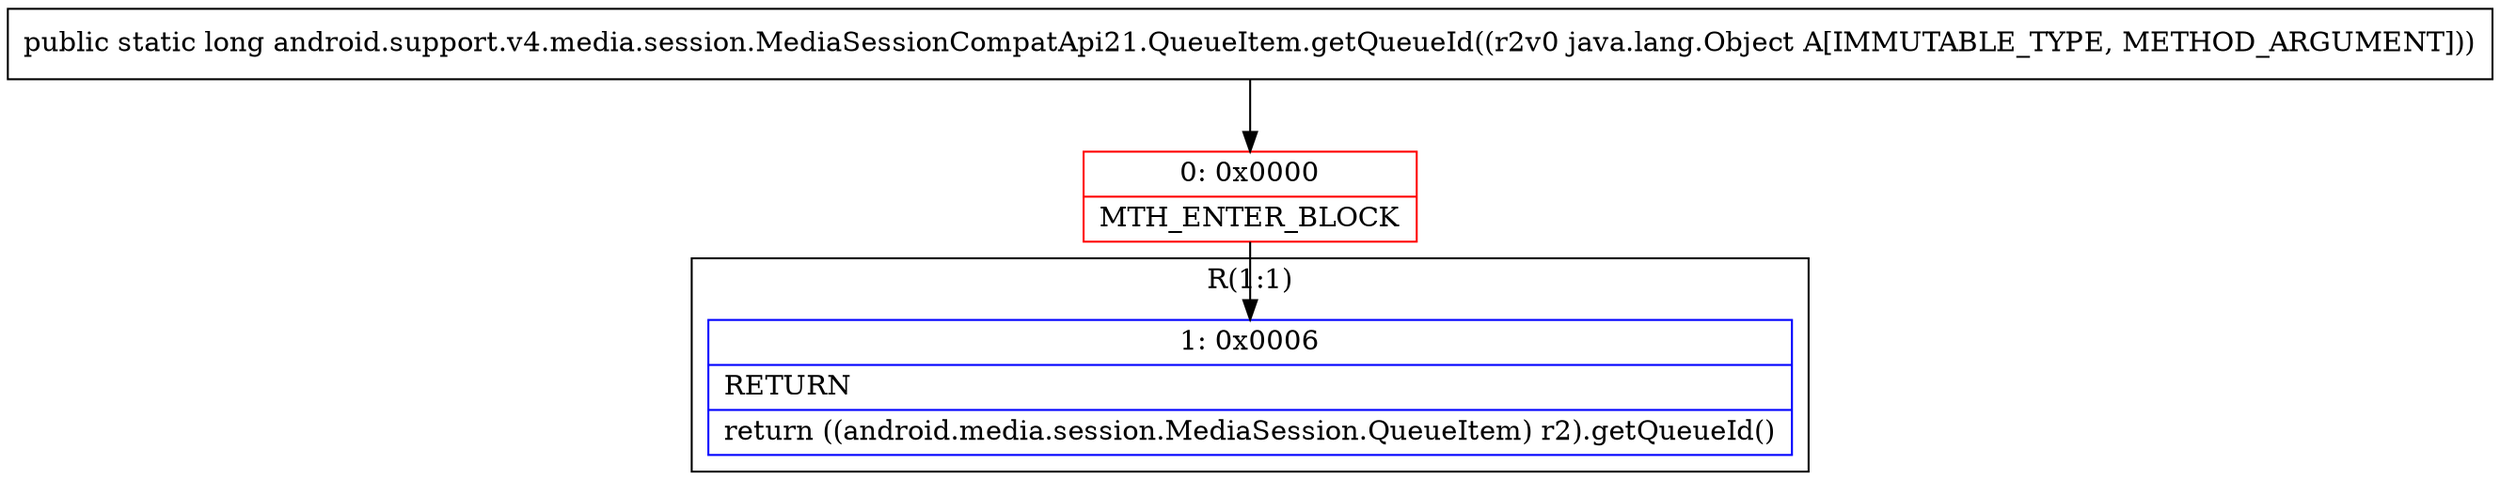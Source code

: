 digraph "CFG forandroid.support.v4.media.session.MediaSessionCompatApi21.QueueItem.getQueueId(Ljava\/lang\/Object;)J" {
subgraph cluster_Region_390137168 {
label = "R(1:1)";
node [shape=record,color=blue];
Node_1 [shape=record,label="{1\:\ 0x0006|RETURN\l|return ((android.media.session.MediaSession.QueueItem) r2).getQueueId()\l}"];
}
Node_0 [shape=record,color=red,label="{0\:\ 0x0000|MTH_ENTER_BLOCK\l}"];
MethodNode[shape=record,label="{public static long android.support.v4.media.session.MediaSessionCompatApi21.QueueItem.getQueueId((r2v0 java.lang.Object A[IMMUTABLE_TYPE, METHOD_ARGUMENT])) }"];
MethodNode -> Node_0;
Node_0 -> Node_1;
}

